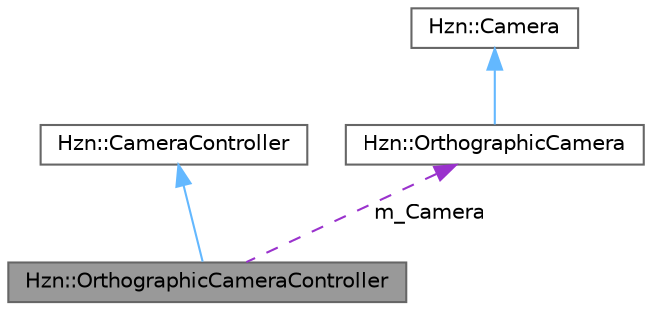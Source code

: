 digraph "Hzn::OrthographicCameraController"
{
 // LATEX_PDF_SIZE
  bgcolor="transparent";
  edge [fontname=Helvetica,fontsize=10,labelfontname=Helvetica,labelfontsize=10];
  node [fontname=Helvetica,fontsize=10,shape=box,height=0.2,width=0.4];
  Node1 [label="Hzn::OrthographicCameraController",height=0.2,width=0.4,color="gray40", fillcolor="grey60", style="filled", fontcolor="black",tooltip=" "];
  Node2 -> Node1 [dir="back",color="steelblue1",style="solid"];
  Node2 [label="Hzn::CameraController",height=0.2,width=0.4,color="gray40", fillcolor="white", style="filled",URL="$class_hzn_1_1_camera_controller.html",tooltip="Provides a controller for camera, just to implement camera."];
  Node3 -> Node1 [dir="back",color="darkorchid3",style="dashed",label=" m_Camera" ];
  Node3 [label="Hzn::OrthographicCamera",height=0.2,width=0.4,color="gray40", fillcolor="white", style="filled",URL="$class_hzn_1_1_orthographic_camera.html",tooltip="Represents an Orthographic Camera, (Usually used as a 2D camera)."];
  Node4 -> Node3 [dir="back",color="steelblue1",style="solid"];
  Node4 [label="Hzn::Camera",height=0.2,width=0.4,color="gray40", fillcolor="white", style="filled",URL="$class_hzn_1_1_camera.html",tooltip=" "];
}
